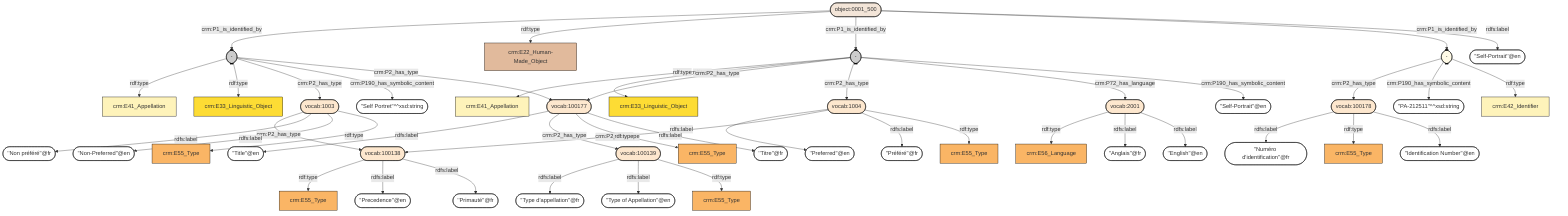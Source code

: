 flowchart TD
classDef Literal fill:#ffffff,stroke:#000000;
classDef Literal_URI fill:,stroke:;
classDef E1_CRM_Entity fill:#ffffff,stroke:#000000;
classDef E1_CRM_Entity_URI fill:#ffffff,stroke:#000000;
classDef E2_Temporal_Entity fill:#82c3ec,stroke:#000000;
classDef E2_Temporal_Entity_URI fill:#d2e9f9,stroke:#000000;
classDef E55_Type fill:#fab565,stroke:#000000;
classDef E55_Type_URI fill:#fde7ce,stroke:#000000;
classDef E52_Time-Span fill:#86bcc8,stroke:#000000;
classDef E52_Time-Span_URI fill:#dcebef,stroke:#000000;
classDef E41_Appellation fill:#fef3ba,stroke:#000000;
classDef E41_Appellation_URI fill:#fffae6,stroke:#000000;
classDef E53_Place fill:#94cc7d,stroke:#000000;
classDef E53_Place_URI fill:#e1f1da,stroke:#000000;
classDef E77_Persistent_Item fill:#ffffff,stroke:#000000;
classDef E77_Persistent_Item_URI fill:#ffffff,stroke:#000000;
classDef E28_Conceptual_Object fill:#fddc34,stroke:#000000;
classDef E28_Conceptual_Object_URI fill:#fef6cd,stroke:#000000;
classDef E18_Physical_Thing fill:#e1ba9c,stroke:#000000;
classDef E18_Physical_Thing_URI fill:#f3e5d8,stroke:#000000;
classDef E39_Actor fill:#ffbdca,stroke:#000000;
classDef E39_Actor_URI fill:#ffe6eb,stroke:#000000;
classDef PC0_Typed_CRM_Property fill:#cc80ff,stroke:#000000;
classDef PC0_Typed_CRM_Property_URI fill:#ebccff,stroke:#000000;
classDef Multi fill:#cccccc,stroke:#000000;
classDef Multi_URI fill:#cccccc,stroke:#000000;
0(["vocab:1003"]) -->|crm:P2_has_type| 1(["vocab:100138"])
0(["vocab:1003"]) -->|rdfs:label| 2(["''Non préféré''@fr"]):::Literal
3(["-"]):::E41_Appellation_URI -->|rdf:type| 4["crm:E41_Appellation"]:::E41_Appellation
1(["vocab:100138"]):::E55_Type_URI -->|rdf:type| 5["crm:E55_Type"]:::E55_Type
6(["vocab:1004"]) -->|rdfs:label| 7(["''Preferred''@en"]):::Literal
1(["vocab:100138"]) -->|rdfs:label| 8(["''Precedence''@en"]):::Literal
9(["-"]):::E41_Appellation_URI -->|rdf:type| 10["crm:E41_Appellation"]:::E41_Appellation
3(["-"]):::Multi_URI -->|rdf:type| 11["crm:E33_Linguistic_Object"]:::E28_Conceptual_Object
3(["-"]) -->|crm:P2_has_type| 12(["vocab:100177"])
3(["-"]) -->|crm:P2_has_type| 6(["vocab:1004"])
9(["-"]):::Multi_URI -->|rdf:type| 13["crm:E33_Linguistic_Object"]:::E28_Conceptual_Object
12(["vocab:100177"]) -->|rdfs:label| 14(["''Title''@en"]):::Literal
6(["vocab:1004"]) -->|crm:P2_has_type| 1(["vocab:100138"])
15(["vocab:2001"]):::E55_Type_URI -->|rdf:type| 16["crm:E56_Language"]:::E55_Type
12(["vocab:100177"]) -->|crm:P2_has_type| 17(["vocab:100139"])
1(["vocab:100138"]) -->|rdfs:label| 18(["''Primauté''@fr"]):::Literal
9(["-"]) -->|crm:P2_has_type| 0(["vocab:1003"])
19(["object:0001_500"]) -->|crm:P1_is_identified_by| 9(["-"])
20(["-"]) -->|crm:P2_has_type| 21(["vocab:100178"])
9(["-"]) -->|crm:P190_has_symbolic_content| 22(["''Self Portret''^^xsd:string"]):::Literal
21(["vocab:100178"]) -->|rdfs:label| 23(["''Numéro d'identification''@fr"]):::Literal
0(["vocab:1003"]) -->|rdfs:label| 24(["''Non-Preferred''@en"]):::Literal
19(["object:0001_500"]):::E18_Physical_Thing_URI -->|rdf:type| 25["crm:E22_Human-Made_Object"]:::E18_Physical_Thing
9(["-"]) -->|crm:P2_has_type| 12(["vocab:100177"])
19(["object:0001_500"]) -->|crm:P1_is_identified_by| 3(["-"])
19(["object:0001_500"]) -->|crm:P1_is_identified_by| 20(["-"])
20(["-"]) -->|crm:P190_has_symbolic_content| 26(["''PA-212511''^^xsd:string"]):::Literal
20(["-"]):::E41_Appellation_URI -->|rdf:type| 27["crm:E42_Identifier"]:::E41_Appellation
15(["vocab:2001"]) -->|rdfs:label| 28(["''Anglais''@fr"]):::Literal
21(["vocab:100178"]):::E55_Type_URI -->|rdf:type| 29["crm:E55_Type"]:::E55_Type
6(["vocab:1004"]) -->|rdfs:label| 30(["''Préféré''@fr"]):::Literal
17(["vocab:100139"]) -->|rdfs:label| 31(["''Type d'appellation''@fr"]):::Literal
15(["vocab:2001"]) -->|rdfs:label| 32(["''English''@en"]):::Literal
19(["object:0001_500"]) -->|rdfs:label| 33(["''Self-Portrait''@en"]):::Literal
3(["-"]) -->|crm:P72_has_language| 15(["vocab:2001"])
17(["vocab:100139"]) -->|rdfs:label| 34(["''Type of Appellation''@en"]):::Literal
12(["vocab:100177"]):::E55_Type_URI -->|rdf:type| 35["crm:E55_Type"]:::E55_Type
12(["vocab:100177"]) -->|rdfs:label| 36(["''Titre''@fr"]):::Literal
17(["vocab:100139"]):::E55_Type_URI -->|rdf:type| 37["crm:E55_Type"]:::E55_Type
21(["vocab:100178"]) -->|rdfs:label| 38(["''Identification Number''@en"]):::Literal
0(["vocab:1003"]):::E55_Type_URI -->|rdf:type| 39["crm:E55_Type"]:::E55_Type
6(["vocab:1004"]):::E55_Type_URI -->|rdf:type| 40["crm:E55_Type"]:::E55_Type
3(["-"]) -->|crm:P190_has_symbolic_content| 41(["''Self-Portrait''@en"]):::Literal